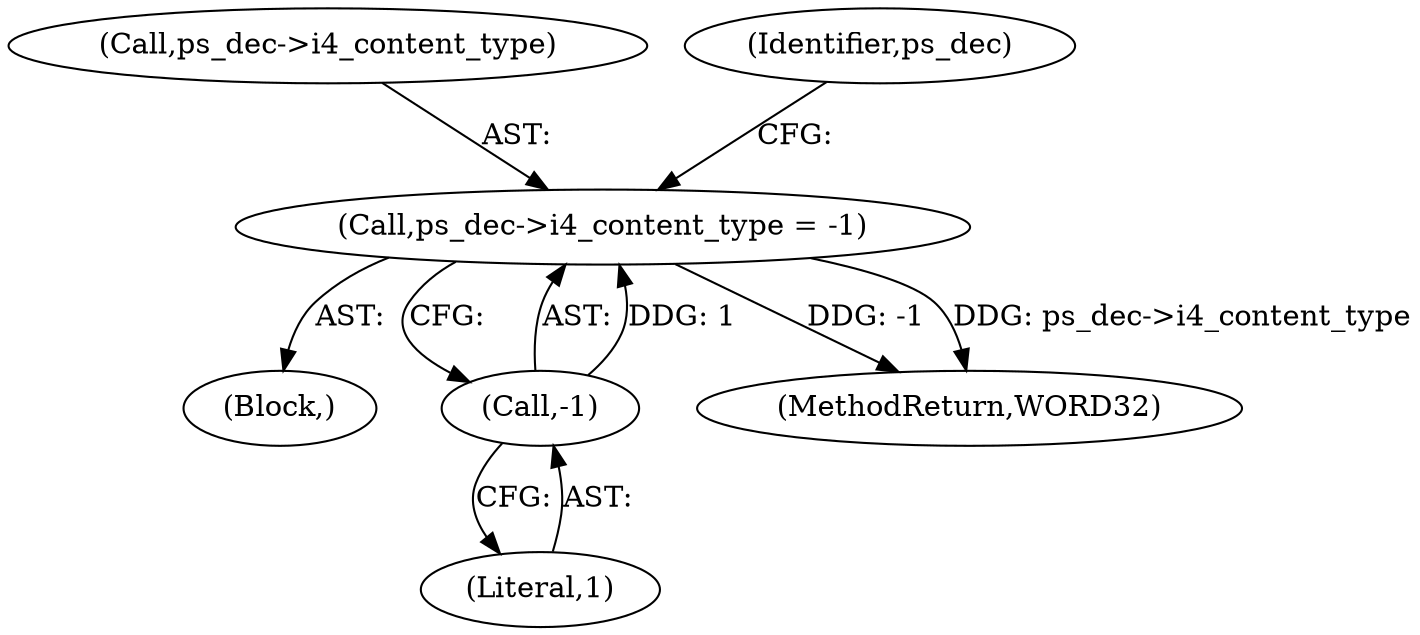 digraph "0_Android_494561291a503840f385fbcd11d9bc5f4dc502b8@pointer" {
"1000518" [label="(Call,ps_dec->i4_content_type = -1)"];
"1000522" [label="(Call,-1)"];
"1000523" [label="(Literal,1)"];
"1000519" [label="(Call,ps_dec->i4_content_type)"];
"1000518" [label="(Call,ps_dec->i4_content_type = -1)"];
"1000156" [label="(Block,)"];
"1000526" [label="(Identifier,ps_dec)"];
"1002226" [label="(MethodReturn,WORD32)"];
"1000522" [label="(Call,-1)"];
"1000518" -> "1000156"  [label="AST: "];
"1000518" -> "1000522"  [label="CFG: "];
"1000519" -> "1000518"  [label="AST: "];
"1000522" -> "1000518"  [label="AST: "];
"1000526" -> "1000518"  [label="CFG: "];
"1000518" -> "1002226"  [label="DDG: -1"];
"1000518" -> "1002226"  [label="DDG: ps_dec->i4_content_type"];
"1000522" -> "1000518"  [label="DDG: 1"];
"1000522" -> "1000523"  [label="CFG: "];
"1000523" -> "1000522"  [label="AST: "];
}
